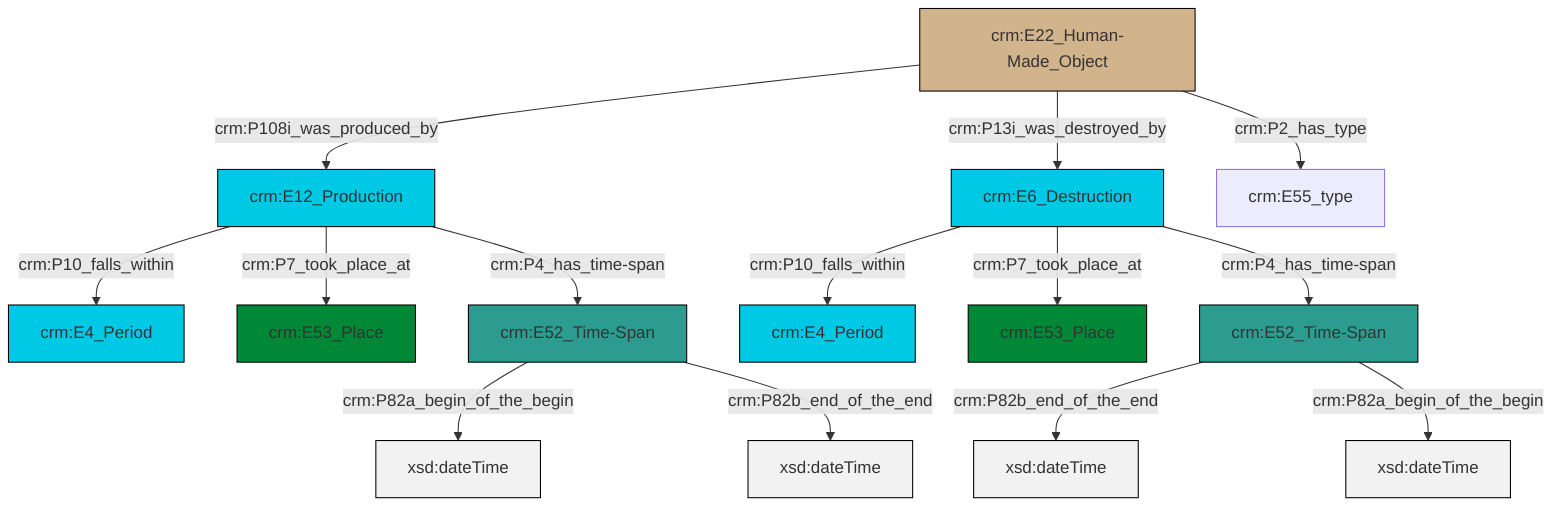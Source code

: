 graph TD
classDef Literal fill:#f2f2f2,stroke:#000000;
classDef CRM_Entity fill:#FFFFFF,stroke:#000000;
classDef Temporal_Entity fill:#00C9E6, stroke:#000000;
classDef Type fill:#E18312, stroke:#000000;
classDef Time-Span fill:#2C9C91, stroke:#000000;
classDef Appellation fill:#FFEB7F, stroke:#000000;
classDef Place fill:#008836, stroke:#000000;
classDef Persistent_Item fill:#B266B2, stroke:#000000;
classDef Conceptual_Object fill:#FFD700, stroke:#000000;
classDef Physical_Thing fill:#D2B48C, stroke:#000000;
classDef Actor fill:#f58aad, stroke:#000000;
classDef PC_Classes fill:#4ce600, stroke:#000000;
classDef Multi fill:#cccccc,stroke:#000000;

2["crm:E52_Time-Span"]:::Time-Span -->|crm:P82b_end_of_the_end| 3[xsd:dateTime]:::Literal
4["crm:E52_Time-Span"]:::Time-Span -->|crm:P82a_begin_of_the_begin| 5[xsd:dateTime]:::Literal
7["crm:E6_Destruction"]:::Temporal_Entity -->|crm:P10_falls_within| 8["crm:E4_Period"]:::Temporal_Entity
11["crm:E22_Human-Made_Object"]:::Physical_Thing -->|crm:P108i_was_produced_by| 12["crm:E12_Production"]:::Temporal_Entity
11["crm:E22_Human-Made_Object"]:::Physical_Thing -->|crm:P13i_was_destroyed_by| 7["crm:E6_Destruction"]:::Temporal_Entity
7["crm:E6_Destruction"]:::Temporal_Entity -->|crm:P7_took_place_at| 13["crm:E53_Place"]:::Place
4["crm:E52_Time-Span"]:::Time-Span -->|crm:P82b_end_of_the_end| 18[xsd:dateTime]:::Literal
12["crm:E12_Production"]:::Temporal_Entity -->|crm:P10_falls_within| 20["crm:E4_Period"]:::Temporal_Entity
12["crm:E12_Production"]:::Temporal_Entity -->|crm:P7_took_place_at| 0["crm:E53_Place"]:::Place
12["crm:E12_Production"]:::Temporal_Entity -->|crm:P4_has_time-span| 4["crm:E52_Time-Span"]:::Time-Span
11["crm:E22_Human-Made_Object"]:::Physical_Thing -->|crm:P2_has_type| 16["crm:E55_type"]:::Default
2["crm:E52_Time-Span"]:::Time-Span -->|crm:P82a_begin_of_the_begin| 23[xsd:dateTime]:::Literal
7["crm:E6_Destruction"]:::Temporal_Entity -->|crm:P4_has_time-span| 2["crm:E52_Time-Span"]:::Time-Span